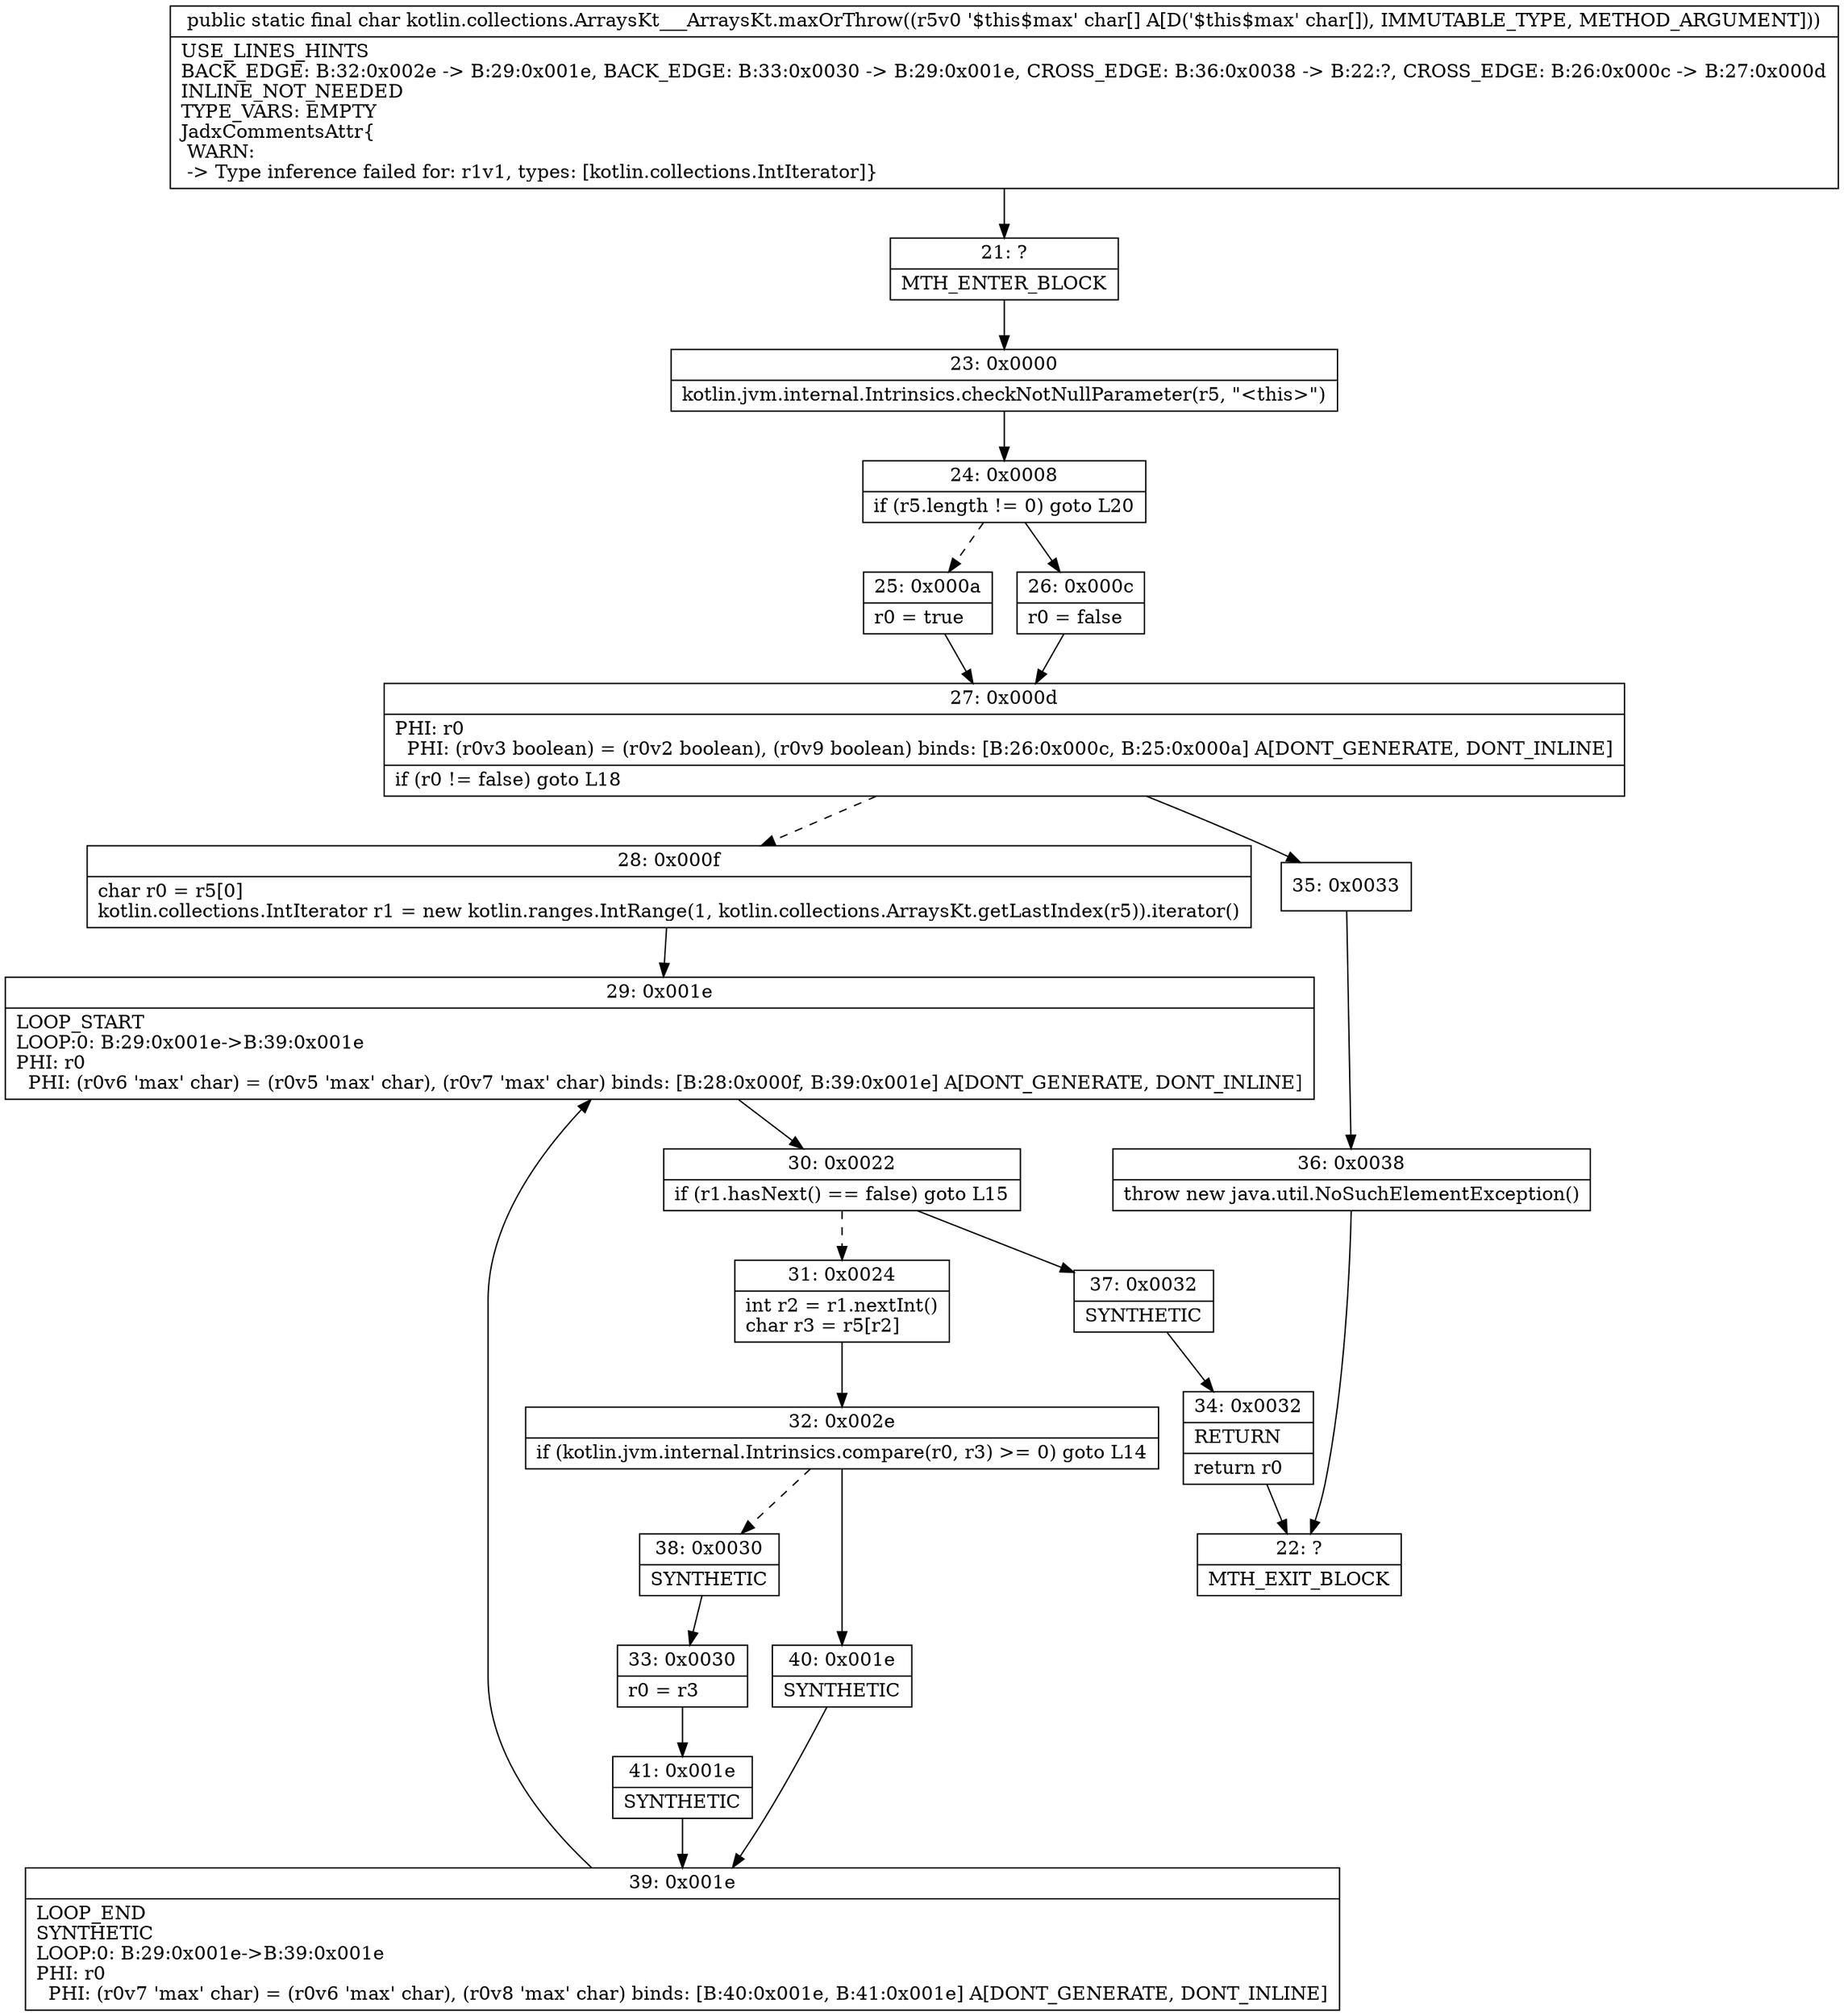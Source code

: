digraph "CFG forkotlin.collections.ArraysKt___ArraysKt.maxOrThrow([C)C" {
Node_21 [shape=record,label="{21\:\ ?|MTH_ENTER_BLOCK\l}"];
Node_23 [shape=record,label="{23\:\ 0x0000|kotlin.jvm.internal.Intrinsics.checkNotNullParameter(r5, \"\<this\>\")\l}"];
Node_24 [shape=record,label="{24\:\ 0x0008|if (r5.length != 0) goto L20\l}"];
Node_25 [shape=record,label="{25\:\ 0x000a|r0 = true\l}"];
Node_27 [shape=record,label="{27\:\ 0x000d|PHI: r0 \l  PHI: (r0v3 boolean) = (r0v2 boolean), (r0v9 boolean) binds: [B:26:0x000c, B:25:0x000a] A[DONT_GENERATE, DONT_INLINE]\l|if (r0 != false) goto L18\l}"];
Node_28 [shape=record,label="{28\:\ 0x000f|char r0 = r5[0]\lkotlin.collections.IntIterator r1 = new kotlin.ranges.IntRange(1, kotlin.collections.ArraysKt.getLastIndex(r5)).iterator()\l}"];
Node_29 [shape=record,label="{29\:\ 0x001e|LOOP_START\lLOOP:0: B:29:0x001e\-\>B:39:0x001e\lPHI: r0 \l  PHI: (r0v6 'max' char) = (r0v5 'max' char), (r0v7 'max' char) binds: [B:28:0x000f, B:39:0x001e] A[DONT_GENERATE, DONT_INLINE]\l}"];
Node_30 [shape=record,label="{30\:\ 0x0022|if (r1.hasNext() == false) goto L15\l}"];
Node_31 [shape=record,label="{31\:\ 0x0024|int r2 = r1.nextInt()\lchar r3 = r5[r2]\l}"];
Node_32 [shape=record,label="{32\:\ 0x002e|if (kotlin.jvm.internal.Intrinsics.compare(r0, r3) \>= 0) goto L14\l}"];
Node_38 [shape=record,label="{38\:\ 0x0030|SYNTHETIC\l}"];
Node_33 [shape=record,label="{33\:\ 0x0030|r0 = r3\l}"];
Node_41 [shape=record,label="{41\:\ 0x001e|SYNTHETIC\l}"];
Node_39 [shape=record,label="{39\:\ 0x001e|LOOP_END\lSYNTHETIC\lLOOP:0: B:29:0x001e\-\>B:39:0x001e\lPHI: r0 \l  PHI: (r0v7 'max' char) = (r0v6 'max' char), (r0v8 'max' char) binds: [B:40:0x001e, B:41:0x001e] A[DONT_GENERATE, DONT_INLINE]\l}"];
Node_40 [shape=record,label="{40\:\ 0x001e|SYNTHETIC\l}"];
Node_37 [shape=record,label="{37\:\ 0x0032|SYNTHETIC\l}"];
Node_34 [shape=record,label="{34\:\ 0x0032|RETURN\l|return r0\l}"];
Node_22 [shape=record,label="{22\:\ ?|MTH_EXIT_BLOCK\l}"];
Node_35 [shape=record,label="{35\:\ 0x0033}"];
Node_36 [shape=record,label="{36\:\ 0x0038|throw new java.util.NoSuchElementException()\l}"];
Node_26 [shape=record,label="{26\:\ 0x000c|r0 = false\l}"];
MethodNode[shape=record,label="{public static final char kotlin.collections.ArraysKt___ArraysKt.maxOrThrow((r5v0 '$this$max' char[] A[D('$this$max' char[]), IMMUTABLE_TYPE, METHOD_ARGUMENT]))  | USE_LINES_HINTS\lBACK_EDGE: B:32:0x002e \-\> B:29:0x001e, BACK_EDGE: B:33:0x0030 \-\> B:29:0x001e, CROSS_EDGE: B:36:0x0038 \-\> B:22:?, CROSS_EDGE: B:26:0x000c \-\> B:27:0x000d\lINLINE_NOT_NEEDED\lTYPE_VARS: EMPTY\lJadxCommentsAttr\{\l WARN: \l \-\> Type inference failed for: r1v1, types: [kotlin.collections.IntIterator]\}\l}"];
MethodNode -> Node_21;Node_21 -> Node_23;
Node_23 -> Node_24;
Node_24 -> Node_25[style=dashed];
Node_24 -> Node_26;
Node_25 -> Node_27;
Node_27 -> Node_28[style=dashed];
Node_27 -> Node_35;
Node_28 -> Node_29;
Node_29 -> Node_30;
Node_30 -> Node_31[style=dashed];
Node_30 -> Node_37;
Node_31 -> Node_32;
Node_32 -> Node_38[style=dashed];
Node_32 -> Node_40;
Node_38 -> Node_33;
Node_33 -> Node_41;
Node_41 -> Node_39;
Node_39 -> Node_29;
Node_40 -> Node_39;
Node_37 -> Node_34;
Node_34 -> Node_22;
Node_35 -> Node_36;
Node_36 -> Node_22;
Node_26 -> Node_27;
}

